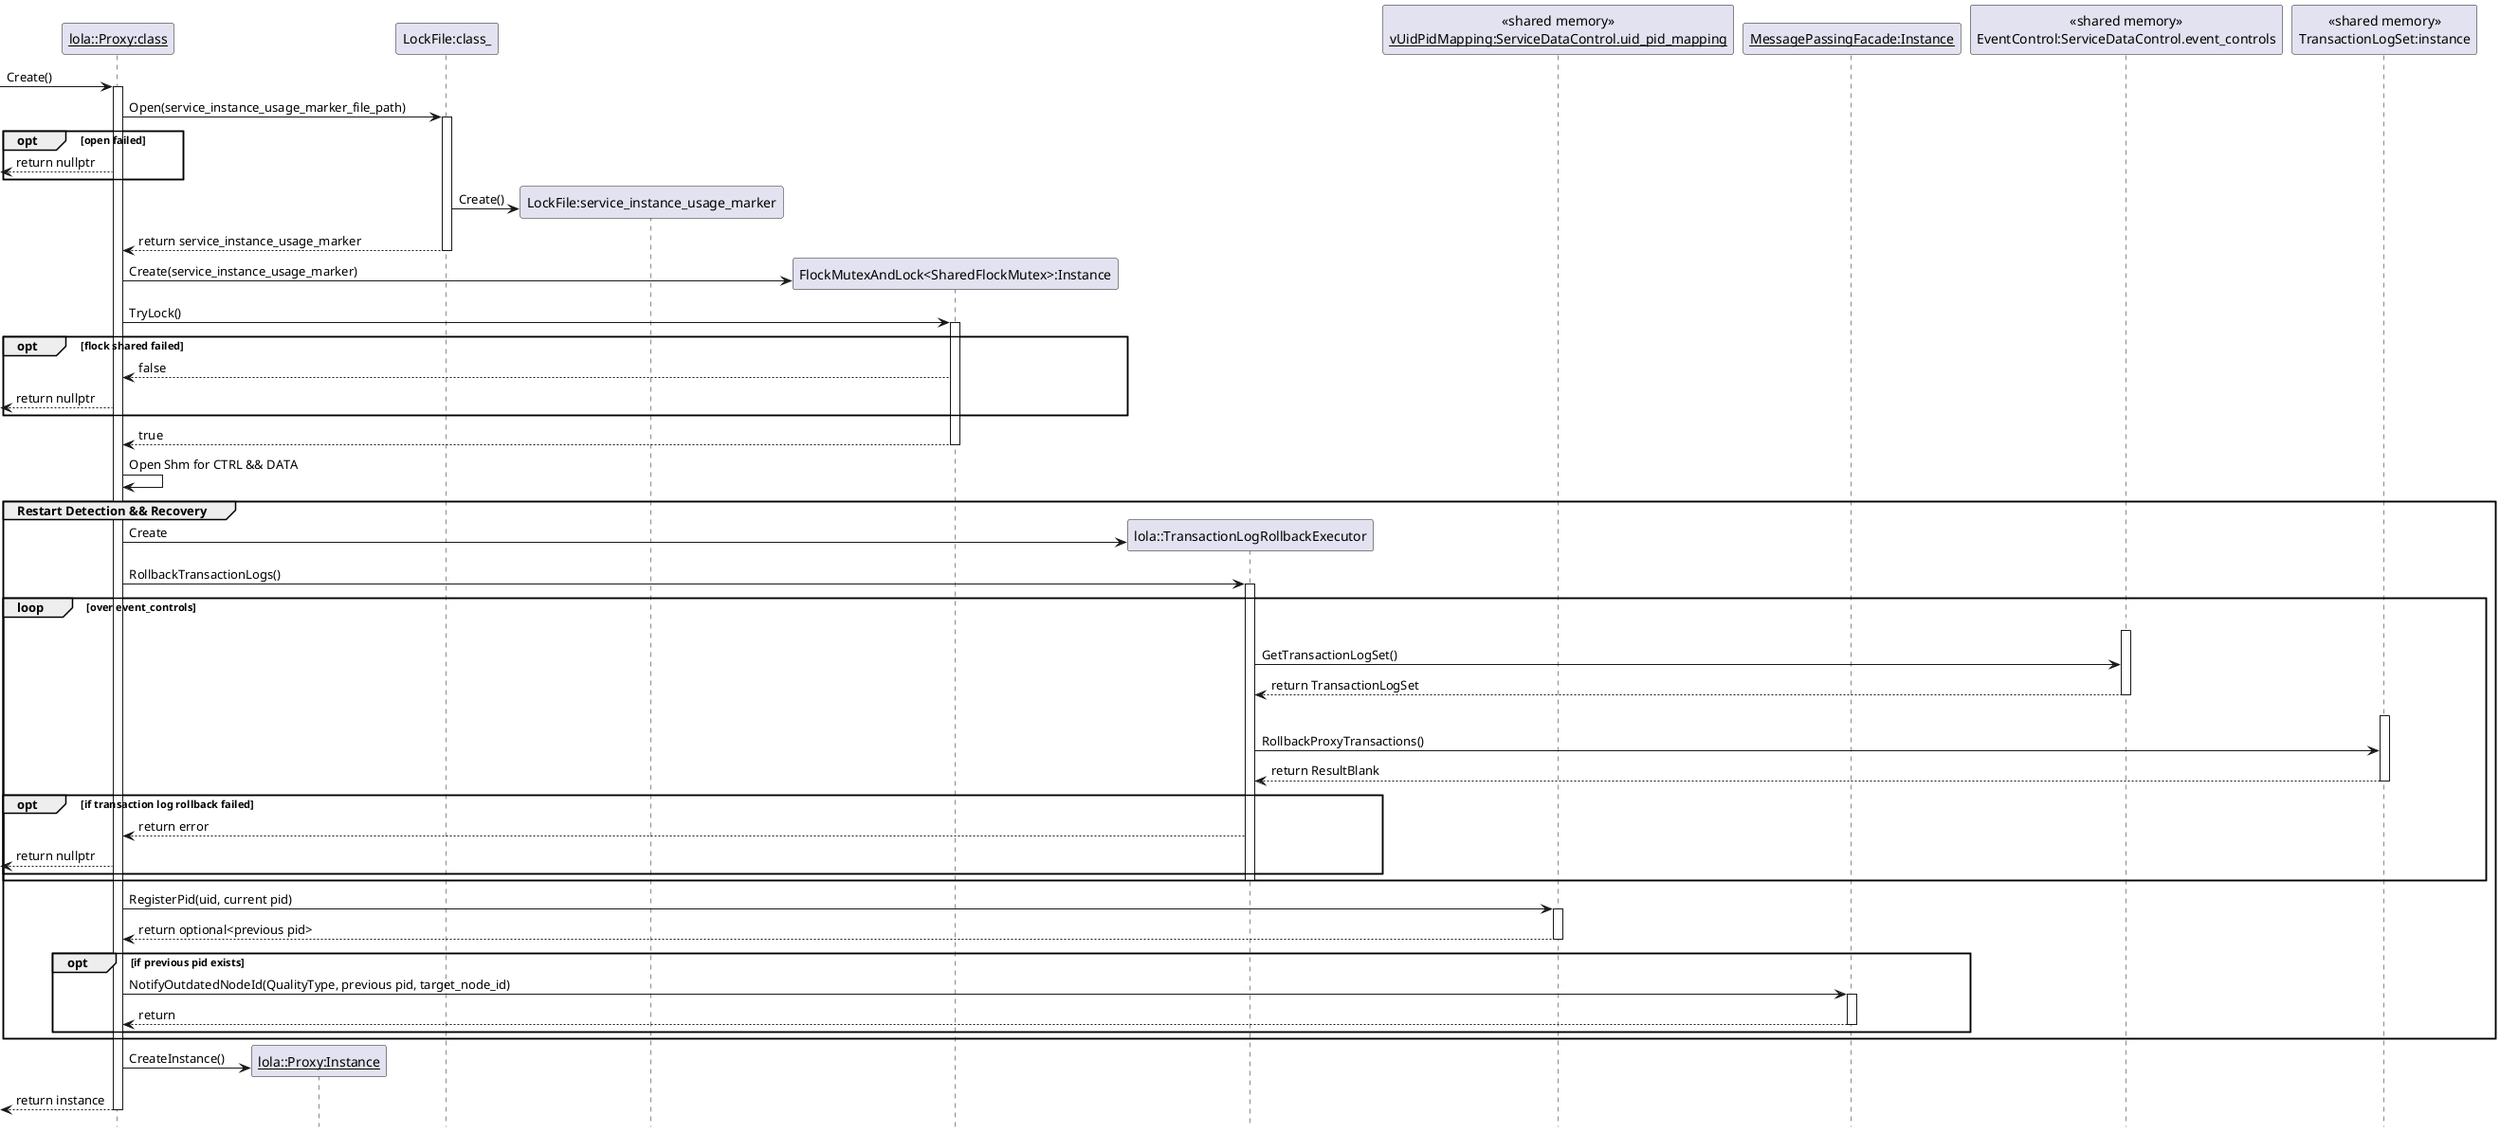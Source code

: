 @startuml proxy_restart_sequence

hide footbox

participant "<u>lola::Proxy:class</u>" as Proxy
participant "<u>lola::Proxy:Instance</u>" as ProxyInstance
participant "LockFile:class_" as LockFile
participant "LockFile:service_instance_usage_marker" as Marker
participant "FlockMutexAndLock<SharedFlockMutex>:Instance" as FlockMutex
participant "lola::TransactionLogRollbackExecutor" as RollbackExecutor
participant "<<shared memory>>\n<u>vUidPidMapping:ServiceDataControl.uid_pid_mapping</u>" as UidPidMapping
participant "<u>MessagePassingFacade:Instance</u>" as MessageFacade
participant "<<shared memory>>\nEventControl:ServiceDataControl.event_controls" as EventControl
participant "<<shared memory>>\nTransactionLogSet:instance" as TransactionLogSet

[-> Proxy: Create()
activate Proxy

Proxy -> LockFile: Open(service_instance_usage_marker_file_path)
activate LockFile

opt open failed
    [<-- Proxy: return nullptr
end opt

create Marker
LockFile -> Marker: Create()
Proxy <-- LockFile: return service_instance_usage_marker
deactivate LockFile

create FlockMutex
Proxy -> FlockMutex: Create(service_instance_usage_marker)
Proxy -> FlockMutex: TryLock()
activate FlockMutex

opt flock shared failed
    Proxy <-- FlockMutex: false
    [<-- Proxy: return nullptr
end opt

Proxy <-- FlockMutex: true
deactivate FlockMutex

Proxy -> Proxy: Open Shm for CTRL && DATA

group Restart Detection && Recovery
    create RollbackExecutor
    Proxy -> RollbackExecutor: Create
    Proxy -> RollbackExecutor: RollbackTransactionLogs()
    activate RollbackExecutor

    loop over event_controls
        EventControl -[#white]> EventControl
        activate EventControl
        RollbackExecutor -> EventControl: GetTransactionLogSet()
        RollbackExecutor <-- EventControl: return TransactionLogSet
        deactivate EventControl

        TransactionLogSet -[#white]> TransactionLogSet
        activate TransactionLogSet
        RollbackExecutor -> TransactionLogSet: RollbackProxyTransactions()
        RollbackExecutor <-- TransactionLogSet: return ResultBlank
        deactivate TransactionLogSet

        opt if transaction log rollback failed
            Proxy <-- RollbackExecutor: return error
            [<-- Proxy: return nullptr
        end opt
        deactivate RollbackExecutor
    end

    Proxy -> UidPidMapping: RegisterPid(uid, current pid)
    activate UidPidMapping
    Proxy <-- UidPidMapping: return optional<previous pid>
    deactivate UidPidMapping

    opt if previous pid exists
        Proxy -> MessageFacade: NotifyOutdatedNodeId(QualityType, previous pid, target_node_id)
        activate MessageFacade
        Proxy <-- MessageFacade: return
        deactivate MessageFacade
    end opt
end

create ProxyInstance
Proxy -> ProxyInstance: CreateInstance()
[<-- Proxy: return instance
deactivate Proxy

@enduml